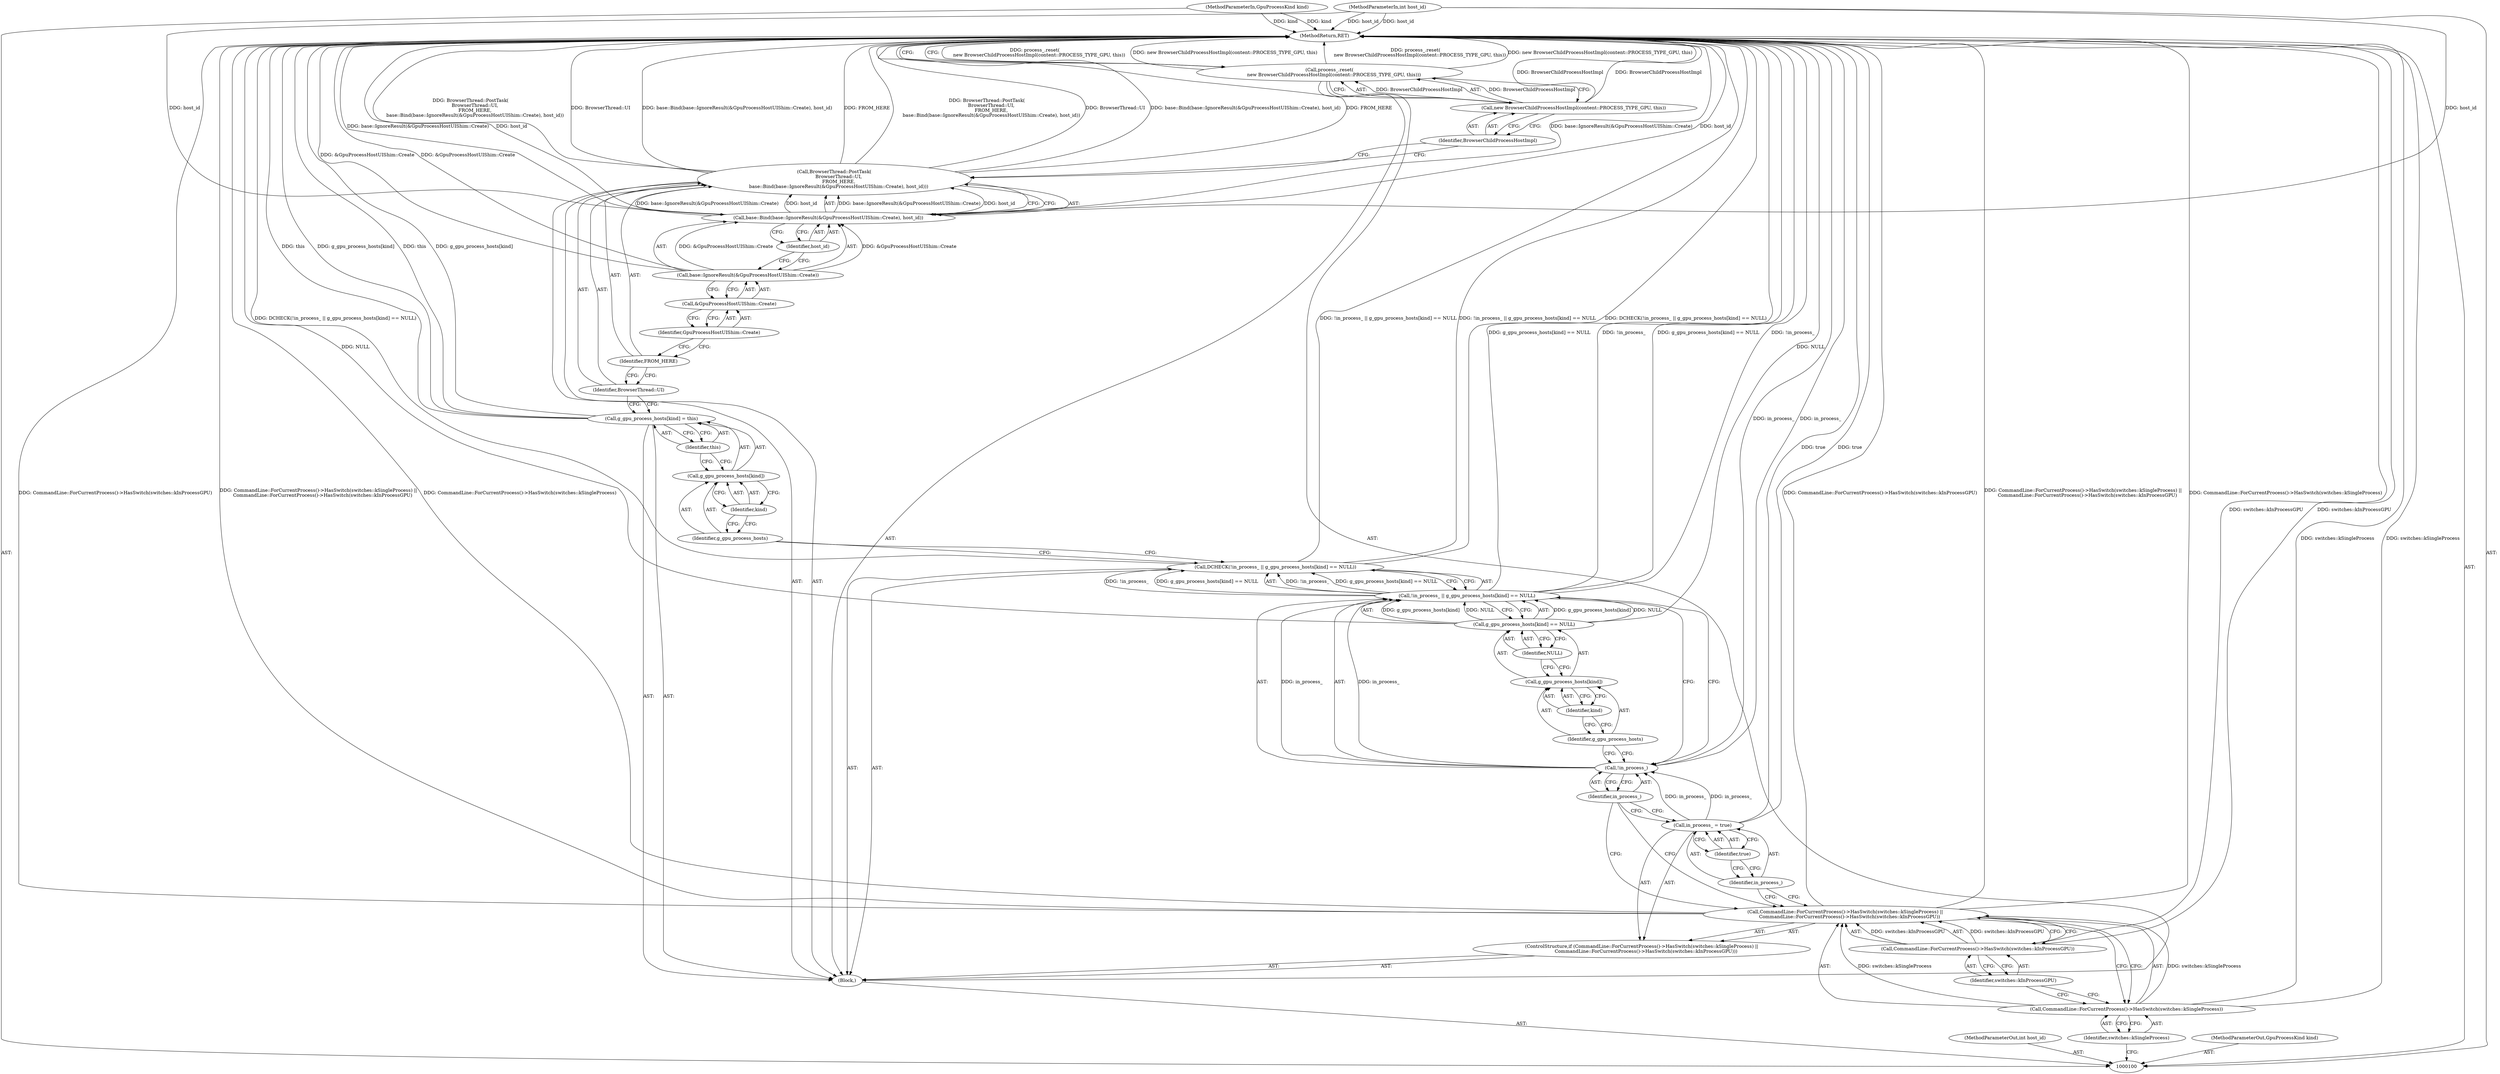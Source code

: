digraph "0_Chrome_cd0bd79d6ebdb72183e6f0833673464cc10b3600_4" {
"1000138" [label="(MethodReturn,RET)"];
"1000101" [label="(MethodParameterIn,int host_id)"];
"1000203" [label="(MethodParameterOut,int host_id)"];
"1000102" [label="(MethodParameterIn,GpuProcessKind kind)"];
"1000204" [label="(MethodParameterOut,GpuProcessKind kind)"];
"1000116" [label="(Identifier,in_process_)"];
"1000113" [label="(Call,DCHECK(!in_process_ || g_gpu_process_hosts[kind] == NULL))"];
"1000117" [label="(Call,g_gpu_process_hosts[kind] == NULL)"];
"1000118" [label="(Call,g_gpu_process_hosts[kind])"];
"1000119" [label="(Identifier,g_gpu_process_hosts)"];
"1000120" [label="(Identifier,kind)"];
"1000121" [label="(Identifier,NULL)"];
"1000114" [label="(Call,!in_process_ || g_gpu_process_hosts[kind] == NULL)"];
"1000115" [label="(Call,!in_process_)"];
"1000122" [label="(Call,g_gpu_process_hosts[kind] = this)"];
"1000123" [label="(Call,g_gpu_process_hosts[kind])"];
"1000124" [label="(Identifier,g_gpu_process_hosts)"];
"1000125" [label="(Identifier,kind)"];
"1000126" [label="(Identifier,this)"];
"1000127" [label="(Call,BrowserThread::PostTask(\n      BrowserThread::UI,\n      FROM_HERE,\n      base::Bind(base::IgnoreResult(&GpuProcessHostUIShim::Create), host_id)))"];
"1000128" [label="(Identifier,BrowserThread::UI)"];
"1000129" [label="(Identifier,FROM_HERE)"];
"1000131" [label="(Call,base::IgnoreResult(&GpuProcessHostUIShim::Create))"];
"1000132" [label="(Call,&GpuProcessHostUIShim::Create)"];
"1000133" [label="(Identifier,GpuProcessHostUIShim::Create)"];
"1000130" [label="(Call,base::Bind(base::IgnoreResult(&GpuProcessHostUIShim::Create), host_id))"];
"1000134" [label="(Identifier,host_id)"];
"1000135" [label="(Call,process_.reset(\n      new BrowserChildProcessHostImpl(content::PROCESS_TYPE_GPU, this)))"];
"1000137" [label="(Identifier,BrowserChildProcessHostImpl)"];
"1000136" [label="(Call,new BrowserChildProcessHostImpl(content::PROCESS_TYPE_GPU, this))"];
"1000103" [label="(Block,)"];
"1000104" [label="(ControlStructure,if (CommandLine::ForCurrentProcess()->HasSwitch(switches::kSingleProcess) ||\n      CommandLine::ForCurrentProcess()->HasSwitch(switches::kInProcessGPU)))"];
"1000107" [label="(Identifier,switches::kSingleProcess)"];
"1000105" [label="(Call,CommandLine::ForCurrentProcess()->HasSwitch(switches::kSingleProcess) ||\n      CommandLine::ForCurrentProcess()->HasSwitch(switches::kInProcessGPU))"];
"1000106" [label="(Call,CommandLine::ForCurrentProcess()->HasSwitch(switches::kSingleProcess))"];
"1000109" [label="(Identifier,switches::kInProcessGPU)"];
"1000108" [label="(Call,CommandLine::ForCurrentProcess()->HasSwitch(switches::kInProcessGPU))"];
"1000112" [label="(Identifier,true)"];
"1000110" [label="(Call,in_process_ = true)"];
"1000111" [label="(Identifier,in_process_)"];
"1000138" -> "1000100"  [label="AST: "];
"1000138" -> "1000135"  [label="CFG: "];
"1000114" -> "1000138"  [label="DDG: g_gpu_process_hosts[kind] == NULL"];
"1000114" -> "1000138"  [label="DDG: !in_process_"];
"1000105" -> "1000138"  [label="DDG: CommandLine::ForCurrentProcess()->HasSwitch(switches::kInProcessGPU)"];
"1000105" -> "1000138"  [label="DDG: CommandLine::ForCurrentProcess()->HasSwitch(switches::kSingleProcess) ||\n      CommandLine::ForCurrentProcess()->HasSwitch(switches::kInProcessGPU)"];
"1000105" -> "1000138"  [label="DDG: CommandLine::ForCurrentProcess()->HasSwitch(switches::kSingleProcess)"];
"1000106" -> "1000138"  [label="DDG: switches::kSingleProcess"];
"1000113" -> "1000138"  [label="DDG: !in_process_ || g_gpu_process_hosts[kind] == NULL"];
"1000113" -> "1000138"  [label="DDG: DCHECK(!in_process_ || g_gpu_process_hosts[kind] == NULL)"];
"1000127" -> "1000138"  [label="DDG: BrowserThread::PostTask(\n      BrowserThread::UI,\n      FROM_HERE,\n      base::Bind(base::IgnoreResult(&GpuProcessHostUIShim::Create), host_id))"];
"1000127" -> "1000138"  [label="DDG: BrowserThread::UI"];
"1000127" -> "1000138"  [label="DDG: base::Bind(base::IgnoreResult(&GpuProcessHostUIShim::Create), host_id)"];
"1000127" -> "1000138"  [label="DDG: FROM_HERE"];
"1000115" -> "1000138"  [label="DDG: in_process_"];
"1000130" -> "1000138"  [label="DDG: base::IgnoreResult(&GpuProcessHostUIShim::Create)"];
"1000130" -> "1000138"  [label="DDG: host_id"];
"1000122" -> "1000138"  [label="DDG: this"];
"1000122" -> "1000138"  [label="DDG: g_gpu_process_hosts[kind]"];
"1000131" -> "1000138"  [label="DDG: &GpuProcessHostUIShim::Create"];
"1000117" -> "1000138"  [label="DDG: NULL"];
"1000102" -> "1000138"  [label="DDG: kind"];
"1000110" -> "1000138"  [label="DDG: true"];
"1000135" -> "1000138"  [label="DDG: process_.reset(\n      new BrowserChildProcessHostImpl(content::PROCESS_TYPE_GPU, this))"];
"1000135" -> "1000138"  [label="DDG: new BrowserChildProcessHostImpl(content::PROCESS_TYPE_GPU, this)"];
"1000101" -> "1000138"  [label="DDG: host_id"];
"1000136" -> "1000138"  [label="DDG: BrowserChildProcessHostImpl"];
"1000108" -> "1000138"  [label="DDG: switches::kInProcessGPU"];
"1000101" -> "1000100"  [label="AST: "];
"1000101" -> "1000138"  [label="DDG: host_id"];
"1000101" -> "1000130"  [label="DDG: host_id"];
"1000203" -> "1000100"  [label="AST: "];
"1000102" -> "1000100"  [label="AST: "];
"1000102" -> "1000138"  [label="DDG: kind"];
"1000204" -> "1000100"  [label="AST: "];
"1000116" -> "1000115"  [label="AST: "];
"1000116" -> "1000110"  [label="CFG: "];
"1000116" -> "1000105"  [label="CFG: "];
"1000115" -> "1000116"  [label="CFG: "];
"1000113" -> "1000103"  [label="AST: "];
"1000113" -> "1000114"  [label="CFG: "];
"1000114" -> "1000113"  [label="AST: "];
"1000124" -> "1000113"  [label="CFG: "];
"1000113" -> "1000138"  [label="DDG: !in_process_ || g_gpu_process_hosts[kind] == NULL"];
"1000113" -> "1000138"  [label="DDG: DCHECK(!in_process_ || g_gpu_process_hosts[kind] == NULL)"];
"1000114" -> "1000113"  [label="DDG: !in_process_"];
"1000114" -> "1000113"  [label="DDG: g_gpu_process_hosts[kind] == NULL"];
"1000117" -> "1000114"  [label="AST: "];
"1000117" -> "1000121"  [label="CFG: "];
"1000118" -> "1000117"  [label="AST: "];
"1000121" -> "1000117"  [label="AST: "];
"1000114" -> "1000117"  [label="CFG: "];
"1000117" -> "1000138"  [label="DDG: NULL"];
"1000117" -> "1000114"  [label="DDG: g_gpu_process_hosts[kind]"];
"1000117" -> "1000114"  [label="DDG: NULL"];
"1000118" -> "1000117"  [label="AST: "];
"1000118" -> "1000120"  [label="CFG: "];
"1000119" -> "1000118"  [label="AST: "];
"1000120" -> "1000118"  [label="AST: "];
"1000121" -> "1000118"  [label="CFG: "];
"1000119" -> "1000118"  [label="AST: "];
"1000119" -> "1000115"  [label="CFG: "];
"1000120" -> "1000119"  [label="CFG: "];
"1000120" -> "1000118"  [label="AST: "];
"1000120" -> "1000119"  [label="CFG: "];
"1000118" -> "1000120"  [label="CFG: "];
"1000121" -> "1000117"  [label="AST: "];
"1000121" -> "1000118"  [label="CFG: "];
"1000117" -> "1000121"  [label="CFG: "];
"1000114" -> "1000113"  [label="AST: "];
"1000114" -> "1000115"  [label="CFG: "];
"1000114" -> "1000117"  [label="CFG: "];
"1000115" -> "1000114"  [label="AST: "];
"1000117" -> "1000114"  [label="AST: "];
"1000113" -> "1000114"  [label="CFG: "];
"1000114" -> "1000138"  [label="DDG: g_gpu_process_hosts[kind] == NULL"];
"1000114" -> "1000138"  [label="DDG: !in_process_"];
"1000114" -> "1000113"  [label="DDG: !in_process_"];
"1000114" -> "1000113"  [label="DDG: g_gpu_process_hosts[kind] == NULL"];
"1000115" -> "1000114"  [label="DDG: in_process_"];
"1000117" -> "1000114"  [label="DDG: g_gpu_process_hosts[kind]"];
"1000117" -> "1000114"  [label="DDG: NULL"];
"1000115" -> "1000114"  [label="AST: "];
"1000115" -> "1000116"  [label="CFG: "];
"1000116" -> "1000115"  [label="AST: "];
"1000119" -> "1000115"  [label="CFG: "];
"1000114" -> "1000115"  [label="CFG: "];
"1000115" -> "1000138"  [label="DDG: in_process_"];
"1000115" -> "1000114"  [label="DDG: in_process_"];
"1000110" -> "1000115"  [label="DDG: in_process_"];
"1000122" -> "1000103"  [label="AST: "];
"1000122" -> "1000126"  [label="CFG: "];
"1000123" -> "1000122"  [label="AST: "];
"1000126" -> "1000122"  [label="AST: "];
"1000128" -> "1000122"  [label="CFG: "];
"1000122" -> "1000138"  [label="DDG: this"];
"1000122" -> "1000138"  [label="DDG: g_gpu_process_hosts[kind]"];
"1000123" -> "1000122"  [label="AST: "];
"1000123" -> "1000125"  [label="CFG: "];
"1000124" -> "1000123"  [label="AST: "];
"1000125" -> "1000123"  [label="AST: "];
"1000126" -> "1000123"  [label="CFG: "];
"1000124" -> "1000123"  [label="AST: "];
"1000124" -> "1000113"  [label="CFG: "];
"1000125" -> "1000124"  [label="CFG: "];
"1000125" -> "1000123"  [label="AST: "];
"1000125" -> "1000124"  [label="CFG: "];
"1000123" -> "1000125"  [label="CFG: "];
"1000126" -> "1000122"  [label="AST: "];
"1000126" -> "1000123"  [label="CFG: "];
"1000122" -> "1000126"  [label="CFG: "];
"1000127" -> "1000103"  [label="AST: "];
"1000127" -> "1000130"  [label="CFG: "];
"1000128" -> "1000127"  [label="AST: "];
"1000129" -> "1000127"  [label="AST: "];
"1000130" -> "1000127"  [label="AST: "];
"1000137" -> "1000127"  [label="CFG: "];
"1000127" -> "1000138"  [label="DDG: BrowserThread::PostTask(\n      BrowserThread::UI,\n      FROM_HERE,\n      base::Bind(base::IgnoreResult(&GpuProcessHostUIShim::Create), host_id))"];
"1000127" -> "1000138"  [label="DDG: BrowserThread::UI"];
"1000127" -> "1000138"  [label="DDG: base::Bind(base::IgnoreResult(&GpuProcessHostUIShim::Create), host_id)"];
"1000127" -> "1000138"  [label="DDG: FROM_HERE"];
"1000130" -> "1000127"  [label="DDG: base::IgnoreResult(&GpuProcessHostUIShim::Create)"];
"1000130" -> "1000127"  [label="DDG: host_id"];
"1000128" -> "1000127"  [label="AST: "];
"1000128" -> "1000122"  [label="CFG: "];
"1000129" -> "1000128"  [label="CFG: "];
"1000129" -> "1000127"  [label="AST: "];
"1000129" -> "1000128"  [label="CFG: "];
"1000133" -> "1000129"  [label="CFG: "];
"1000131" -> "1000130"  [label="AST: "];
"1000131" -> "1000132"  [label="CFG: "];
"1000132" -> "1000131"  [label="AST: "];
"1000134" -> "1000131"  [label="CFG: "];
"1000131" -> "1000138"  [label="DDG: &GpuProcessHostUIShim::Create"];
"1000131" -> "1000130"  [label="DDG: &GpuProcessHostUIShim::Create"];
"1000132" -> "1000131"  [label="AST: "];
"1000132" -> "1000133"  [label="CFG: "];
"1000133" -> "1000132"  [label="AST: "];
"1000131" -> "1000132"  [label="CFG: "];
"1000133" -> "1000132"  [label="AST: "];
"1000133" -> "1000129"  [label="CFG: "];
"1000132" -> "1000133"  [label="CFG: "];
"1000130" -> "1000127"  [label="AST: "];
"1000130" -> "1000134"  [label="CFG: "];
"1000131" -> "1000130"  [label="AST: "];
"1000134" -> "1000130"  [label="AST: "];
"1000127" -> "1000130"  [label="CFG: "];
"1000130" -> "1000138"  [label="DDG: base::IgnoreResult(&GpuProcessHostUIShim::Create)"];
"1000130" -> "1000138"  [label="DDG: host_id"];
"1000130" -> "1000127"  [label="DDG: base::IgnoreResult(&GpuProcessHostUIShim::Create)"];
"1000130" -> "1000127"  [label="DDG: host_id"];
"1000131" -> "1000130"  [label="DDG: &GpuProcessHostUIShim::Create"];
"1000101" -> "1000130"  [label="DDG: host_id"];
"1000134" -> "1000130"  [label="AST: "];
"1000134" -> "1000131"  [label="CFG: "];
"1000130" -> "1000134"  [label="CFG: "];
"1000135" -> "1000103"  [label="AST: "];
"1000135" -> "1000136"  [label="CFG: "];
"1000136" -> "1000135"  [label="AST: "];
"1000138" -> "1000135"  [label="CFG: "];
"1000135" -> "1000138"  [label="DDG: process_.reset(\n      new BrowserChildProcessHostImpl(content::PROCESS_TYPE_GPU, this))"];
"1000135" -> "1000138"  [label="DDG: new BrowserChildProcessHostImpl(content::PROCESS_TYPE_GPU, this)"];
"1000136" -> "1000135"  [label="DDG: BrowserChildProcessHostImpl"];
"1000137" -> "1000136"  [label="AST: "];
"1000137" -> "1000127"  [label="CFG: "];
"1000136" -> "1000137"  [label="CFG: "];
"1000136" -> "1000135"  [label="AST: "];
"1000136" -> "1000137"  [label="CFG: "];
"1000137" -> "1000136"  [label="AST: "];
"1000135" -> "1000136"  [label="CFG: "];
"1000136" -> "1000138"  [label="DDG: BrowserChildProcessHostImpl"];
"1000136" -> "1000135"  [label="DDG: BrowserChildProcessHostImpl"];
"1000103" -> "1000100"  [label="AST: "];
"1000104" -> "1000103"  [label="AST: "];
"1000113" -> "1000103"  [label="AST: "];
"1000122" -> "1000103"  [label="AST: "];
"1000127" -> "1000103"  [label="AST: "];
"1000135" -> "1000103"  [label="AST: "];
"1000104" -> "1000103"  [label="AST: "];
"1000105" -> "1000104"  [label="AST: "];
"1000110" -> "1000104"  [label="AST: "];
"1000107" -> "1000106"  [label="AST: "];
"1000107" -> "1000100"  [label="CFG: "];
"1000106" -> "1000107"  [label="CFG: "];
"1000105" -> "1000104"  [label="AST: "];
"1000105" -> "1000106"  [label="CFG: "];
"1000105" -> "1000108"  [label="CFG: "];
"1000106" -> "1000105"  [label="AST: "];
"1000108" -> "1000105"  [label="AST: "];
"1000111" -> "1000105"  [label="CFG: "];
"1000116" -> "1000105"  [label="CFG: "];
"1000105" -> "1000138"  [label="DDG: CommandLine::ForCurrentProcess()->HasSwitch(switches::kInProcessGPU)"];
"1000105" -> "1000138"  [label="DDG: CommandLine::ForCurrentProcess()->HasSwitch(switches::kSingleProcess) ||\n      CommandLine::ForCurrentProcess()->HasSwitch(switches::kInProcessGPU)"];
"1000105" -> "1000138"  [label="DDG: CommandLine::ForCurrentProcess()->HasSwitch(switches::kSingleProcess)"];
"1000106" -> "1000105"  [label="DDG: switches::kSingleProcess"];
"1000108" -> "1000105"  [label="DDG: switches::kInProcessGPU"];
"1000106" -> "1000105"  [label="AST: "];
"1000106" -> "1000107"  [label="CFG: "];
"1000107" -> "1000106"  [label="AST: "];
"1000109" -> "1000106"  [label="CFG: "];
"1000105" -> "1000106"  [label="CFG: "];
"1000106" -> "1000138"  [label="DDG: switches::kSingleProcess"];
"1000106" -> "1000105"  [label="DDG: switches::kSingleProcess"];
"1000109" -> "1000108"  [label="AST: "];
"1000109" -> "1000106"  [label="CFG: "];
"1000108" -> "1000109"  [label="CFG: "];
"1000108" -> "1000105"  [label="AST: "];
"1000108" -> "1000109"  [label="CFG: "];
"1000109" -> "1000108"  [label="AST: "];
"1000105" -> "1000108"  [label="CFG: "];
"1000108" -> "1000138"  [label="DDG: switches::kInProcessGPU"];
"1000108" -> "1000105"  [label="DDG: switches::kInProcessGPU"];
"1000112" -> "1000110"  [label="AST: "];
"1000112" -> "1000111"  [label="CFG: "];
"1000110" -> "1000112"  [label="CFG: "];
"1000110" -> "1000104"  [label="AST: "];
"1000110" -> "1000112"  [label="CFG: "];
"1000111" -> "1000110"  [label="AST: "];
"1000112" -> "1000110"  [label="AST: "];
"1000116" -> "1000110"  [label="CFG: "];
"1000110" -> "1000138"  [label="DDG: true"];
"1000110" -> "1000115"  [label="DDG: in_process_"];
"1000111" -> "1000110"  [label="AST: "];
"1000111" -> "1000105"  [label="CFG: "];
"1000112" -> "1000111"  [label="CFG: "];
}
